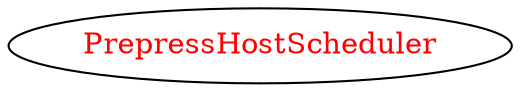 digraph dependencyGraph {
 concentrate=true;
 ranksep="2.0";
 rankdir="LR"; 
 splines="ortho";
"PrepressHostScheduler" [fontcolor="red"];
}